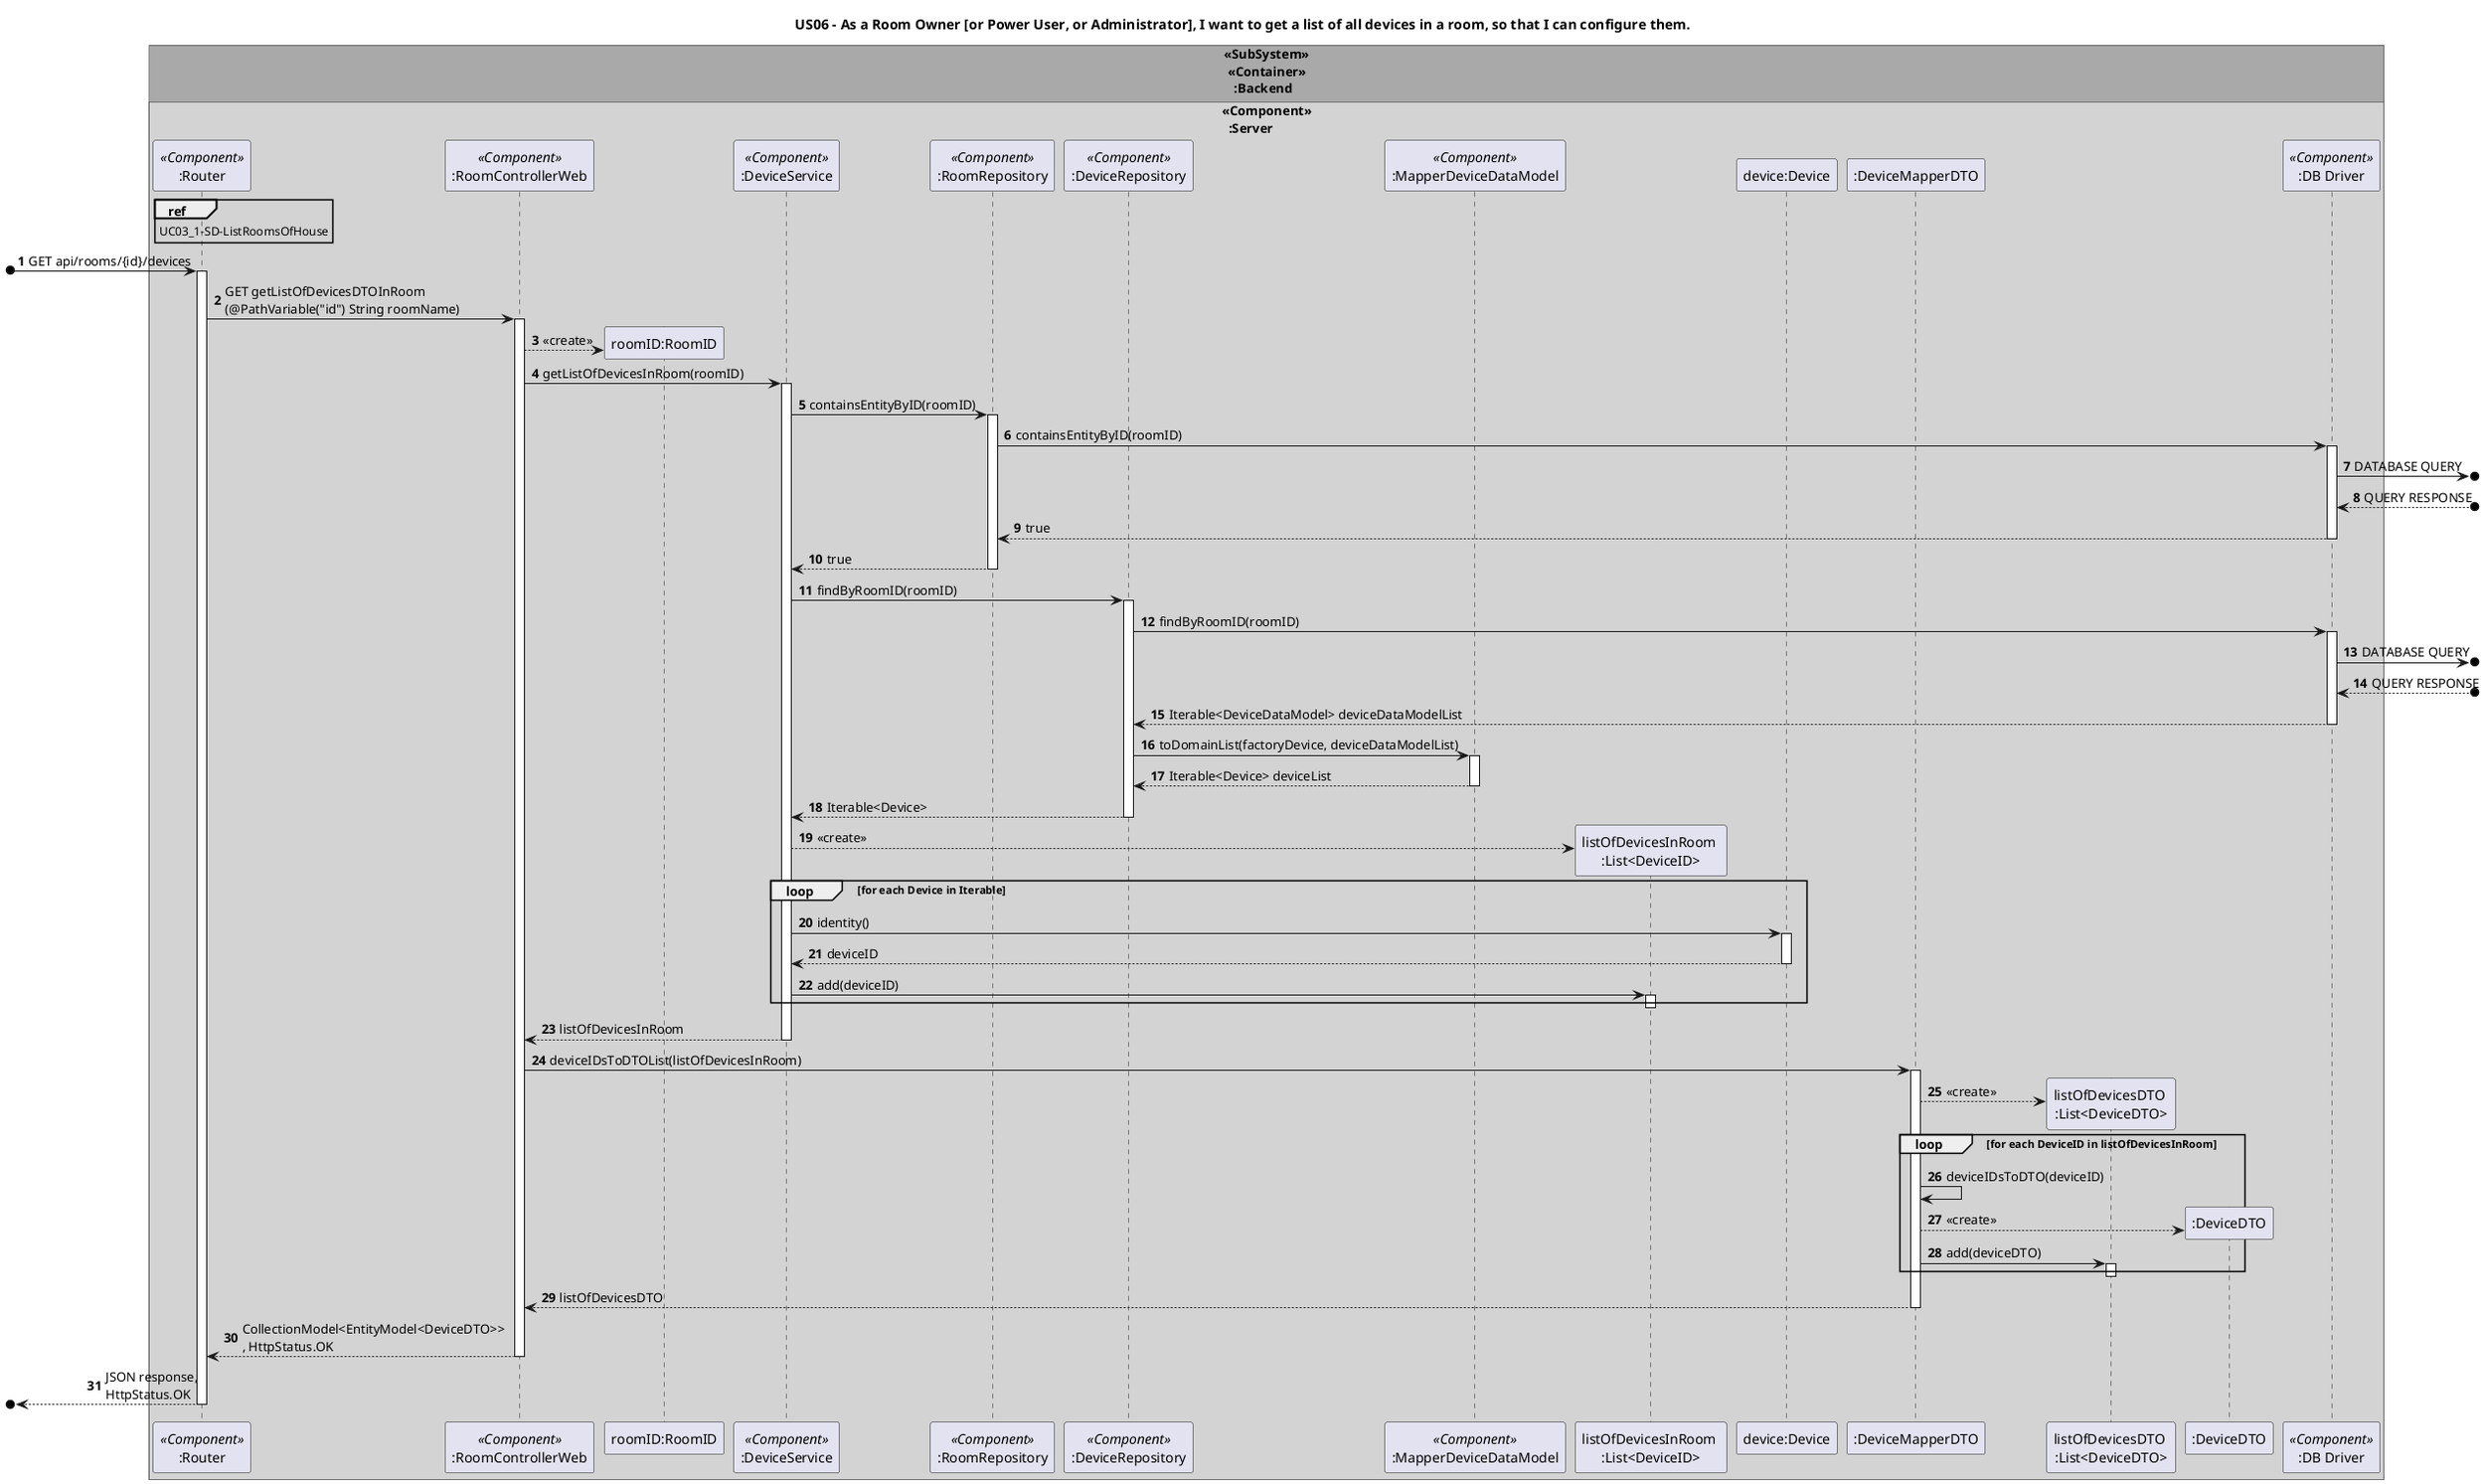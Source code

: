 @startuml
'https://plantuml.com/sequence-diagram

title US06 - As a Room Owner [or Power User, or Administrator], I want to get a list of all devices in a room, so that I can configure them.

autonumber
!pragma teoz true
box "<<SubSystem>>\n <<Container>>\n   :Backend" #DarkGrey
box "<<Component>>\n  :Server" #LightGrey

participant ":Router" as Router <<Component>>
participant ":RoomControllerWeb" as roomctrl <<Component>>
participant "roomID:RoomID" as RoomID
participant ":DeviceService" as service <<Component>>
participant ":RoomRepository" as RoomRepo <<Component>>
participant ":DeviceRepository" as DeviceRepo <<Component>>
participant ":MapperDeviceDataModel" as DeviceMapperDataModel <<Component>>
participant "listOfDevicesInRoom \n:List<DeviceID>" as listOfDevicesInRoom
participant "device:Device" as Device
participant ":DeviceMapperDTO" as DeviceMapperDTO
participant "listOfDevicesDTO \n:List<DeviceDTO>" as listOfDevicesDTO
participant ":DeviceDTO" as DeviceDTO
participant ":DB Driver" as dbDriver <<Component>>

'SECTION 1: Get list of rooms in house'
ref over Router
UC03_1-SD-ListRoomsOfHouse
end ref

'SECTION 2: Get list of devices in the selected room'
'in controller'

[o-> Router: GET api/rooms/{id}/devices
activate Router

Router -> roomctrl: GET getListOfDevicesDTOInRoom \n(@PathVariable("id") String roomName)
activate roomctrl

roomctrl --> RoomID**: <<create>>

'in services'
roomctrl -> service: getListOfDevicesInRoom(roomID)
activate service

service -> RoomRepo: containsEntityByID(roomID)
activate RoomRepo
RoomRepo -> dbDriver: containsEntityByID(roomID)
activate dbDriver
dbDriver ->o]: DATABASE QUERY
dbDriver <--o]: QUERY RESPONSE
dbDriver --> RoomRepo: true
deactivate dbDriver
RoomRepo --> service: true
deactivate RoomRepo

service -> DeviceRepo: findByRoomID(roomID)
activate DeviceRepo

DeviceRepo -> dbDriver: findByRoomID(roomID)
activate dbDriver
dbDriver ->o]: DATABASE QUERY
dbDriver <--o]: QUERY RESPONSE
dbDriver --> DeviceRepo: Iterable<DeviceDataModel> deviceDataModelList
deactivate dbDriver
DeviceRepo -> DeviceMapperDataModel: toDomainList(factoryDevice, deviceDataModelList)
activate DeviceMapperDataModel
DeviceMapperDataModel --> DeviceRepo: Iterable<Device> deviceList
deactivate DeviceMapperDataModel


DeviceRepo --> service: Iterable<Device>
deactivate DeviceRepo

service --> listOfDevicesInRoom**: <<create>>

loop for each Device in Iterable
        service -> Device: identity()
        activate Device
        Device --> service: deviceID
        deactivate Device

        service -> listOfDevicesInRoom: add(deviceID)
        activate listOfDevicesInRoom
        deactivate listOfDevicesInRoom
end loop

service --> roomctrl: listOfDevicesInRoom
deactivate service

'SECTION 2: Conversion to DTO'

roomctrl -> DeviceMapperDTO: deviceIDsToDTOList(listOfDevicesInRoom)
activate DeviceMapperDTO

'in Mapper'
DeviceMapperDTO --> listOfDevicesDTO**: <<create>>

loop for each DeviceID in listOfDevicesInRoom
    DeviceMapperDTO -> DeviceMapperDTO: deviceIDsToDTO(deviceID)
    DeviceMapperDTO --> DeviceDTO**: <<create>>
    DeviceMapperDTO -> listOfDevicesDTO: add(deviceDTO)
    activate listOfDevicesDTO
    deactivate listOfDevicesDTO
end loop

DeviceMapperDTO --> roomctrl: listOfDevicesDTO
deactivate DeviceMapperDTO

Router <-- roomctrl: CollectionModel<EntityModel<DeviceDTO>> \n, HttpStatus.OK
deactivate roomctrl

[o<-- Router: JSON response, \nHttpStatus.OK
deactivate Router
'END SECTION

@enduml